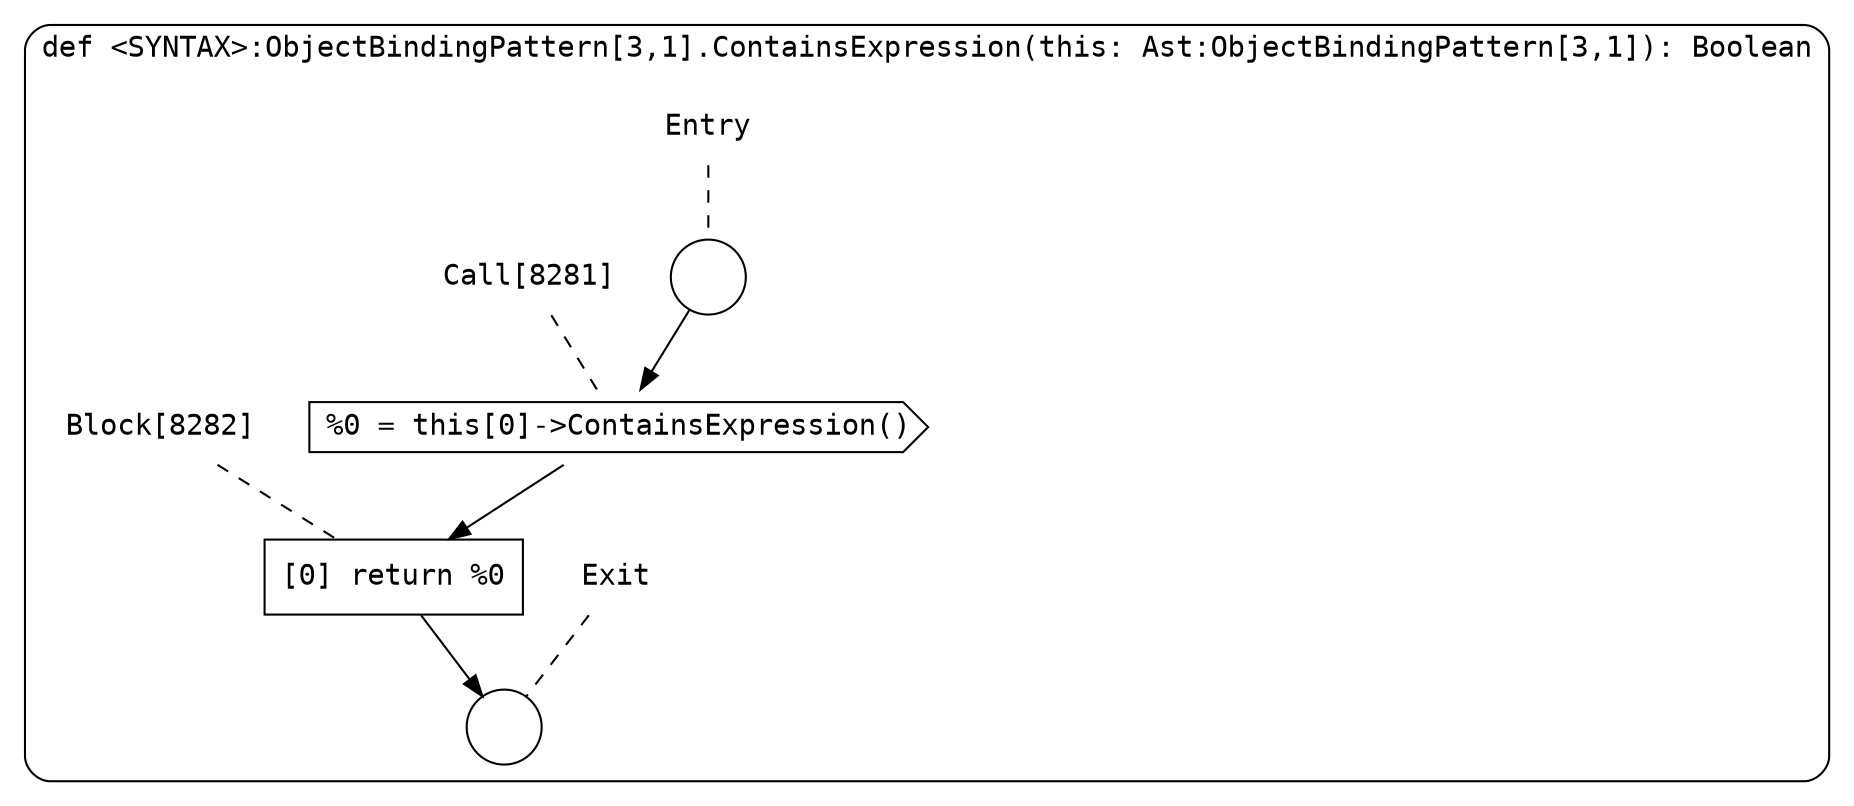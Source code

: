 digraph {
  graph [fontname = "Consolas"]
  node [fontname = "Consolas"]
  edge [fontname = "Consolas"]
  subgraph cluster1512 {
    label = "def <SYNTAX>:ObjectBindingPattern[3,1].ContainsExpression(this: Ast:ObjectBindingPattern[3,1]): Boolean"
    style = rounded
    cluster1512_entry_name [shape=none, label=<<font color="black">Entry</font>>]
    cluster1512_entry_name -> cluster1512_entry [arrowhead=none, color="black", style=dashed]
    cluster1512_entry [shape=circle label=" " color="black" fillcolor="white" style=filled]
    cluster1512_entry -> node8281 [color="black"]
    cluster1512_exit_name [shape=none, label=<<font color="black">Exit</font>>]
    cluster1512_exit_name -> cluster1512_exit [arrowhead=none, color="black", style=dashed]
    cluster1512_exit [shape=circle label=" " color="black" fillcolor="white" style=filled]
    node8281_name [shape=none, label=<<font color="black">Call[8281]</font>>]
    node8281_name -> node8281 [arrowhead=none, color="black", style=dashed]
    node8281 [shape=cds, label=<<font color="black">%0 = this[0]-&gt;ContainsExpression()</font>> color="black" fillcolor="white", style=filled]
    node8281 -> node8282 [color="black"]
    node8282_name [shape=none, label=<<font color="black">Block[8282]</font>>]
    node8282_name -> node8282 [arrowhead=none, color="black", style=dashed]
    node8282 [shape=box, label=<<font color="black">[0] return %0<BR ALIGN="LEFT"/></font>> color="black" fillcolor="white", style=filled]
    node8282 -> cluster1512_exit [color="black"]
  }
}